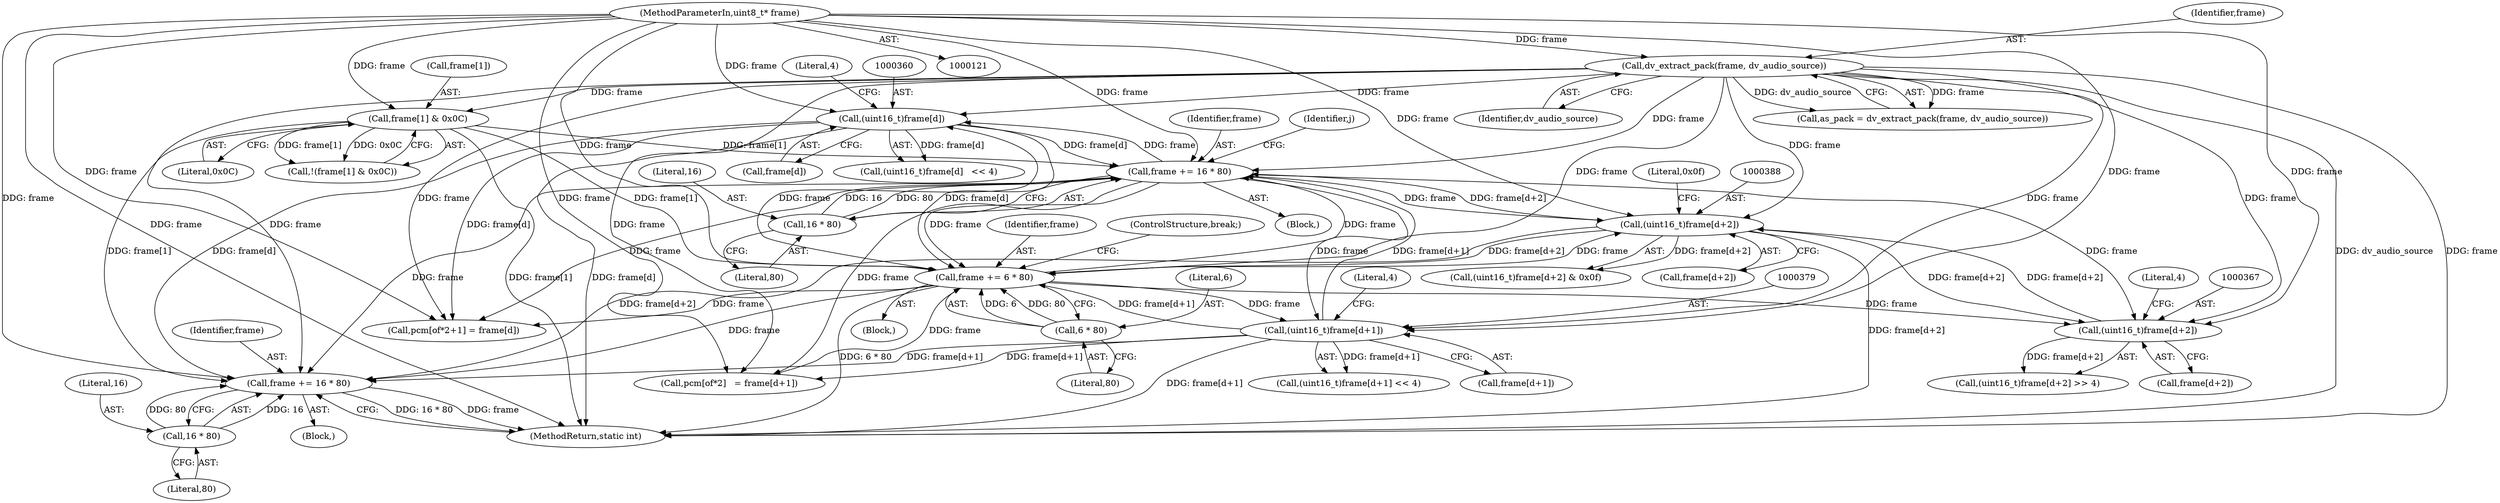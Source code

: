digraph "0_libav_2d1c0dea5f6b91bec7f5fa53ec050913d851e366@pointer" {
"1000511" [label="(Call,frame += 16 * 80)"];
"1000513" [label="(Call,16 * 80)"];
"1000359" [label="(Call,(uint16_t)frame[d])"];
"1000506" [label="(Call,frame += 16 * 80)"];
"1000508" [label="(Call,16 * 80)"];
"1000387" [label="(Call,(uint16_t)frame[d+2])"];
"1000366" [label="(Call,(uint16_t)frame[d+2])"];
"1000143" [label="(Call,dv_extract_pack(frame, dv_audio_source))"];
"1000122" [label="(MethodParameterIn,uint8_t* frame)"];
"1000246" [label="(Call,frame += 6 * 80)"];
"1000248" [label="(Call,6 * 80)"];
"1000209" [label="(Call,frame[1] & 0x0C)"];
"1000378" [label="(Call,(uint16_t)frame[d+1])"];
"1000361" [label="(Call,frame[d])"];
"1000261" [label="(Block,)"];
"1000389" [label="(Call,frame[d+2])"];
"1000250" [label="(Literal,80)"];
"1000141" [label="(Call,as_pack = dv_extract_pack(frame, dv_audio_source))"];
"1000365" [label="(Call,(uint16_t)frame[d+2] >> 4)"];
"1000516" [label="(MethodReturn,static int)"];
"1000394" [label="(Literal,0x0f)"];
"1000248" [label="(Call,6 * 80)"];
"1000387" [label="(Call,(uint16_t)frame[d+2])"];
"1000213" [label="(Literal,0x0C)"];
"1000208" [label="(Call,!(frame[1] & 0x0C))"];
"1000122" [label="(MethodParameterIn,uint8_t* frame)"];
"1000509" [label="(Literal,16)"];
"1000364" [label="(Literal,4)"];
"1000373" [label="(Literal,4)"];
"1000513" [label="(Call,16 * 80)"];
"1000144" [label="(Identifier,frame)"];
"1000380" [label="(Call,frame[d+1])"];
"1000506" [label="(Call,frame += 16 * 80)"];
"1000304" [label="(Call,pcm[of*2]   = frame[d+1])"];
"1000210" [label="(Call,frame[1])"];
"1000510" [label="(Literal,80)"];
"1000512" [label="(Identifier,frame)"];
"1000125" [label="(Block,)"];
"1000358" [label="(Call,(uint16_t)frame[d]   << 4)"];
"1000507" [label="(Identifier,frame)"];
"1000143" [label="(Call,dv_extract_pack(frame, dv_audio_source))"];
"1000245" [label="(Block,)"];
"1000377" [label="(Call,(uint16_t)frame[d+1] << 4)"];
"1000260" [label="(Identifier,j)"];
"1000249" [label="(Literal,6)"];
"1000359" [label="(Call,(uint16_t)frame[d])"];
"1000378" [label="(Call,(uint16_t)frame[d+1])"];
"1000247" [label="(Identifier,frame)"];
"1000511" [label="(Call,frame += 16 * 80)"];
"1000368" [label="(Call,frame[d+2])"];
"1000209" [label="(Call,frame[1] & 0x0C)"];
"1000385" [label="(Literal,4)"];
"1000246" [label="(Call,frame += 6 * 80)"];
"1000315" [label="(Call,pcm[of*2+1] = frame[d])"];
"1000386" [label="(Call,(uint16_t)frame[d+2] & 0x0f)"];
"1000366" [label="(Call,(uint16_t)frame[d+2])"];
"1000145" [label="(Identifier,dv_audio_source)"];
"1000515" [label="(Literal,80)"];
"1000251" [label="(ControlStructure,break;)"];
"1000514" [label="(Literal,16)"];
"1000508" [label="(Call,16 * 80)"];
"1000511" -> "1000125"  [label="AST: "];
"1000511" -> "1000513"  [label="CFG: "];
"1000512" -> "1000511"  [label="AST: "];
"1000513" -> "1000511"  [label="AST: "];
"1000516" -> "1000511"  [label="CFG: "];
"1000511" -> "1000516"  [label="DDG: 16 * 80"];
"1000511" -> "1000516"  [label="DDG: frame"];
"1000513" -> "1000511"  [label="DDG: 16"];
"1000513" -> "1000511"  [label="DDG: 80"];
"1000359" -> "1000511"  [label="DDG: frame[d]"];
"1000387" -> "1000511"  [label="DDG: frame[d+2]"];
"1000209" -> "1000511"  [label="DDG: frame[1]"];
"1000506" -> "1000511"  [label="DDG: frame"];
"1000246" -> "1000511"  [label="DDG: frame"];
"1000378" -> "1000511"  [label="DDG: frame[d+1]"];
"1000143" -> "1000511"  [label="DDG: frame"];
"1000122" -> "1000511"  [label="DDG: frame"];
"1000513" -> "1000515"  [label="CFG: "];
"1000514" -> "1000513"  [label="AST: "];
"1000515" -> "1000513"  [label="AST: "];
"1000359" -> "1000358"  [label="AST: "];
"1000359" -> "1000361"  [label="CFG: "];
"1000360" -> "1000359"  [label="AST: "];
"1000361" -> "1000359"  [label="AST: "];
"1000364" -> "1000359"  [label="CFG: "];
"1000359" -> "1000516"  [label="DDG: frame[d]"];
"1000359" -> "1000246"  [label="DDG: frame[d]"];
"1000359" -> "1000315"  [label="DDG: frame[d]"];
"1000359" -> "1000358"  [label="DDG: frame[d]"];
"1000506" -> "1000359"  [label="DDG: frame"];
"1000143" -> "1000359"  [label="DDG: frame"];
"1000246" -> "1000359"  [label="DDG: frame"];
"1000122" -> "1000359"  [label="DDG: frame"];
"1000359" -> "1000506"  [label="DDG: frame[d]"];
"1000506" -> "1000261"  [label="AST: "];
"1000506" -> "1000508"  [label="CFG: "];
"1000507" -> "1000506"  [label="AST: "];
"1000508" -> "1000506"  [label="AST: "];
"1000260" -> "1000506"  [label="CFG: "];
"1000506" -> "1000246"  [label="DDG: frame"];
"1000506" -> "1000304"  [label="DDG: frame"];
"1000506" -> "1000315"  [label="DDG: frame"];
"1000506" -> "1000366"  [label="DDG: frame"];
"1000506" -> "1000378"  [label="DDG: frame"];
"1000506" -> "1000387"  [label="DDG: frame"];
"1000508" -> "1000506"  [label="DDG: 16"];
"1000508" -> "1000506"  [label="DDG: 80"];
"1000387" -> "1000506"  [label="DDG: frame[d+2]"];
"1000209" -> "1000506"  [label="DDG: frame[1]"];
"1000246" -> "1000506"  [label="DDG: frame"];
"1000378" -> "1000506"  [label="DDG: frame[d+1]"];
"1000143" -> "1000506"  [label="DDG: frame"];
"1000122" -> "1000506"  [label="DDG: frame"];
"1000508" -> "1000510"  [label="CFG: "];
"1000509" -> "1000508"  [label="AST: "];
"1000510" -> "1000508"  [label="AST: "];
"1000387" -> "1000386"  [label="AST: "];
"1000387" -> "1000389"  [label="CFG: "];
"1000388" -> "1000387"  [label="AST: "];
"1000389" -> "1000387"  [label="AST: "];
"1000394" -> "1000387"  [label="CFG: "];
"1000387" -> "1000516"  [label="DDG: frame[d+2]"];
"1000387" -> "1000246"  [label="DDG: frame[d+2]"];
"1000387" -> "1000366"  [label="DDG: frame[d+2]"];
"1000387" -> "1000386"  [label="DDG: frame[d+2]"];
"1000366" -> "1000387"  [label="DDG: frame[d+2]"];
"1000143" -> "1000387"  [label="DDG: frame"];
"1000246" -> "1000387"  [label="DDG: frame"];
"1000122" -> "1000387"  [label="DDG: frame"];
"1000366" -> "1000365"  [label="AST: "];
"1000366" -> "1000368"  [label="CFG: "];
"1000367" -> "1000366"  [label="AST: "];
"1000368" -> "1000366"  [label="AST: "];
"1000373" -> "1000366"  [label="CFG: "];
"1000366" -> "1000365"  [label="DDG: frame[d+2]"];
"1000143" -> "1000366"  [label="DDG: frame"];
"1000246" -> "1000366"  [label="DDG: frame"];
"1000122" -> "1000366"  [label="DDG: frame"];
"1000143" -> "1000141"  [label="AST: "];
"1000143" -> "1000145"  [label="CFG: "];
"1000144" -> "1000143"  [label="AST: "];
"1000145" -> "1000143"  [label="AST: "];
"1000141" -> "1000143"  [label="CFG: "];
"1000143" -> "1000516"  [label="DDG: frame"];
"1000143" -> "1000516"  [label="DDG: dv_audio_source"];
"1000143" -> "1000141"  [label="DDG: frame"];
"1000143" -> "1000141"  [label="DDG: dv_audio_source"];
"1000122" -> "1000143"  [label="DDG: frame"];
"1000143" -> "1000209"  [label="DDG: frame"];
"1000143" -> "1000246"  [label="DDG: frame"];
"1000143" -> "1000304"  [label="DDG: frame"];
"1000143" -> "1000315"  [label="DDG: frame"];
"1000143" -> "1000378"  [label="DDG: frame"];
"1000122" -> "1000121"  [label="AST: "];
"1000122" -> "1000516"  [label="DDG: frame"];
"1000122" -> "1000209"  [label="DDG: frame"];
"1000122" -> "1000246"  [label="DDG: frame"];
"1000122" -> "1000304"  [label="DDG: frame"];
"1000122" -> "1000315"  [label="DDG: frame"];
"1000122" -> "1000378"  [label="DDG: frame"];
"1000246" -> "1000245"  [label="AST: "];
"1000246" -> "1000248"  [label="CFG: "];
"1000247" -> "1000246"  [label="AST: "];
"1000248" -> "1000246"  [label="AST: "];
"1000251" -> "1000246"  [label="CFG: "];
"1000246" -> "1000516"  [label="DDG: 6 * 80"];
"1000248" -> "1000246"  [label="DDG: 6"];
"1000248" -> "1000246"  [label="DDG: 80"];
"1000209" -> "1000246"  [label="DDG: frame[1]"];
"1000378" -> "1000246"  [label="DDG: frame[d+1]"];
"1000246" -> "1000304"  [label="DDG: frame"];
"1000246" -> "1000315"  [label="DDG: frame"];
"1000246" -> "1000378"  [label="DDG: frame"];
"1000248" -> "1000250"  [label="CFG: "];
"1000249" -> "1000248"  [label="AST: "];
"1000250" -> "1000248"  [label="AST: "];
"1000209" -> "1000208"  [label="AST: "];
"1000209" -> "1000213"  [label="CFG: "];
"1000210" -> "1000209"  [label="AST: "];
"1000213" -> "1000209"  [label="AST: "];
"1000208" -> "1000209"  [label="CFG: "];
"1000209" -> "1000516"  [label="DDG: frame[1]"];
"1000209" -> "1000208"  [label="DDG: frame[1]"];
"1000209" -> "1000208"  [label="DDG: 0x0C"];
"1000378" -> "1000377"  [label="AST: "];
"1000378" -> "1000380"  [label="CFG: "];
"1000379" -> "1000378"  [label="AST: "];
"1000380" -> "1000378"  [label="AST: "];
"1000385" -> "1000378"  [label="CFG: "];
"1000378" -> "1000516"  [label="DDG: frame[d+1]"];
"1000378" -> "1000304"  [label="DDG: frame[d+1]"];
"1000378" -> "1000377"  [label="DDG: frame[d+1]"];
}

